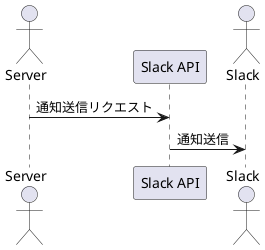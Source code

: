 @startuml
' シーケンス図: 通知送信処理
actor "Server" as Server
participant "Slack API" as SlackAPI
actor "Slack" as Slack

Server -> SlackAPI: 通知送信リクエスト
SlackAPI -> Slack: 通知送信
@enduml






















